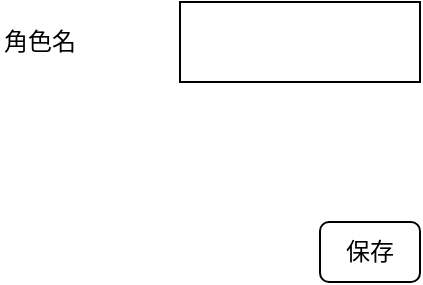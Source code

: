 <mxfile version="13.6.9" type="github">
  <diagram id="q_0XQdwps92SjoPly4sR" name="Page-1">
    <mxGraphModel dx="1264" dy="563" grid="1" gridSize="10" guides="1" tooltips="1" connect="1" arrows="1" fold="1" page="1" pageScale="1" pageWidth="827" pageHeight="1169" math="0" shadow="0">
      <root>
        <mxCell id="0" />
        <mxCell id="1" parent="0" />
        <mxCell id="nl2ilBhBg2caOEMIG_jH-1" value="" style="rounded=0;whiteSpace=wrap;html=1;" vertex="1" parent="1">
          <mxGeometry x="260" y="110" width="120" height="40" as="geometry" />
        </mxCell>
        <mxCell id="nl2ilBhBg2caOEMIG_jH-2" value="角色名" style="text;html=1;strokeColor=none;fillColor=none;align=center;verticalAlign=middle;whiteSpace=wrap;rounded=0;" vertex="1" parent="1">
          <mxGeometry x="170" y="120" width="40" height="20" as="geometry" />
        </mxCell>
        <mxCell id="nl2ilBhBg2caOEMIG_jH-3" value="保存" style="rounded=1;whiteSpace=wrap;html=1;" vertex="1" parent="1">
          <mxGeometry x="330" y="220" width="50" height="30" as="geometry" />
        </mxCell>
      </root>
    </mxGraphModel>
  </diagram>
</mxfile>
